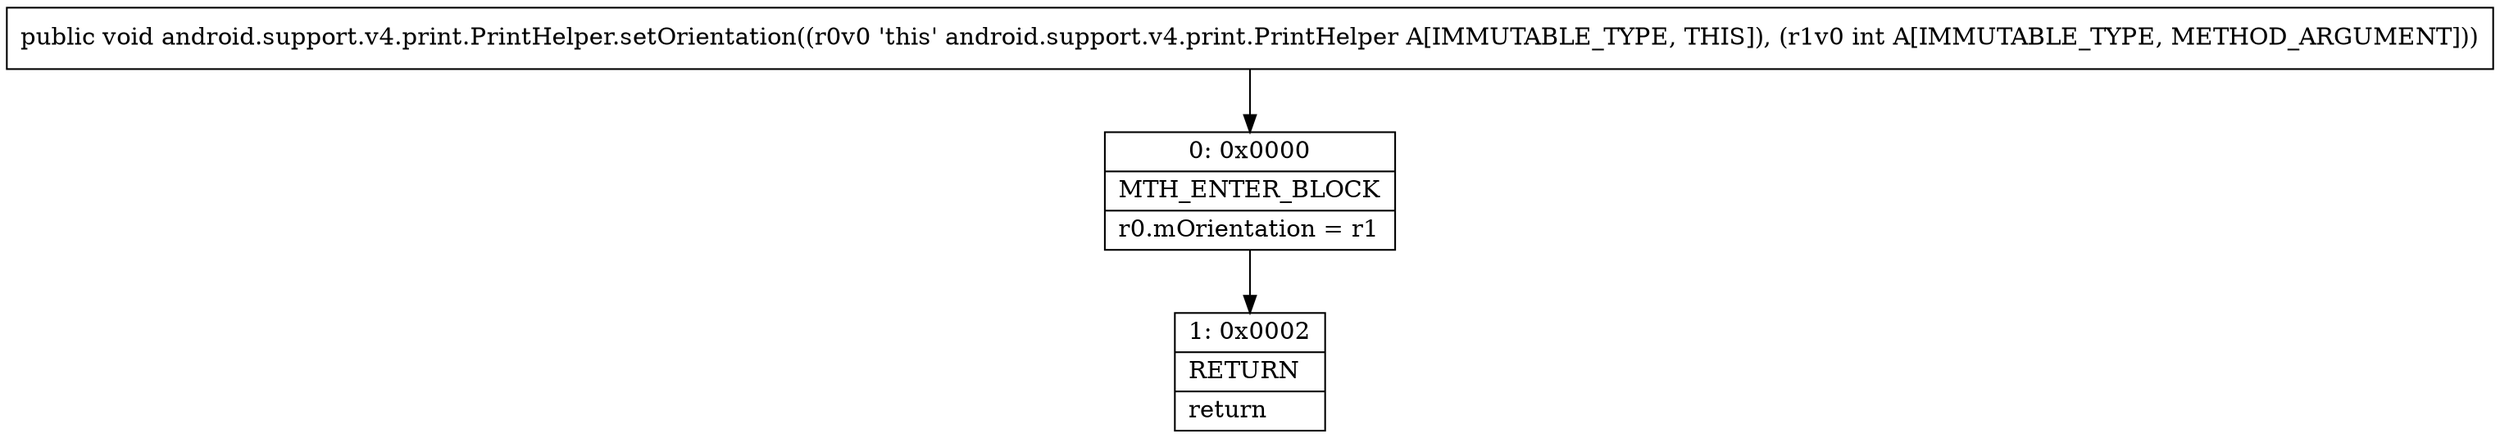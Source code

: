 digraph "CFG forandroid.support.v4.print.PrintHelper.setOrientation(I)V" {
Node_0 [shape=record,label="{0\:\ 0x0000|MTH_ENTER_BLOCK\l|r0.mOrientation = r1\l}"];
Node_1 [shape=record,label="{1\:\ 0x0002|RETURN\l|return\l}"];
MethodNode[shape=record,label="{public void android.support.v4.print.PrintHelper.setOrientation((r0v0 'this' android.support.v4.print.PrintHelper A[IMMUTABLE_TYPE, THIS]), (r1v0 int A[IMMUTABLE_TYPE, METHOD_ARGUMENT])) }"];
MethodNode -> Node_0;
Node_0 -> Node_1;
}

